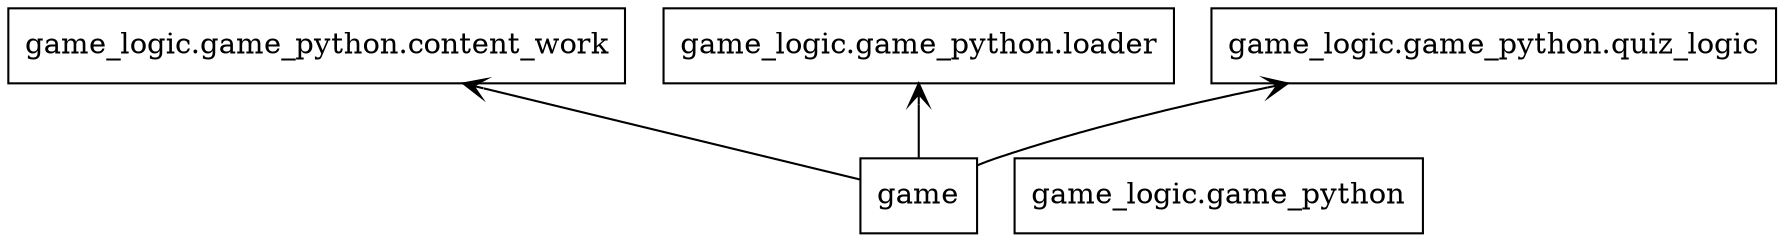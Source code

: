 digraph "packages_NewBackend" {
rankdir=BT
charset="utf-8"
"game" [color="black", label=<game>, shape="box", style="solid"];
"game_logic.game_python" [color="black", label=<game_logic.game_python>, shape="box", style="solid"];
"game_logic.game_python.content_work" [color="black", label=<game_logic.game_python.content_work>, shape="box", style="solid"];
"game_logic.game_python.loader" [color="black", label=<game_logic.game_python.loader>, shape="box", style="solid"];
"game_logic.game_python.quiz_logic" [color="black", label=<game_logic.game_python.quiz_logic>, shape="box", style="solid"];
"game" -> "game_logic.game_python.content_work" [arrowhead="open", arrowtail="none"];
"game" -> "game_logic.game_python.loader" [arrowhead="open", arrowtail="none"];
"game" -> "game_logic.game_python.quiz_logic" [arrowhead="open", arrowtail="none"];
}
